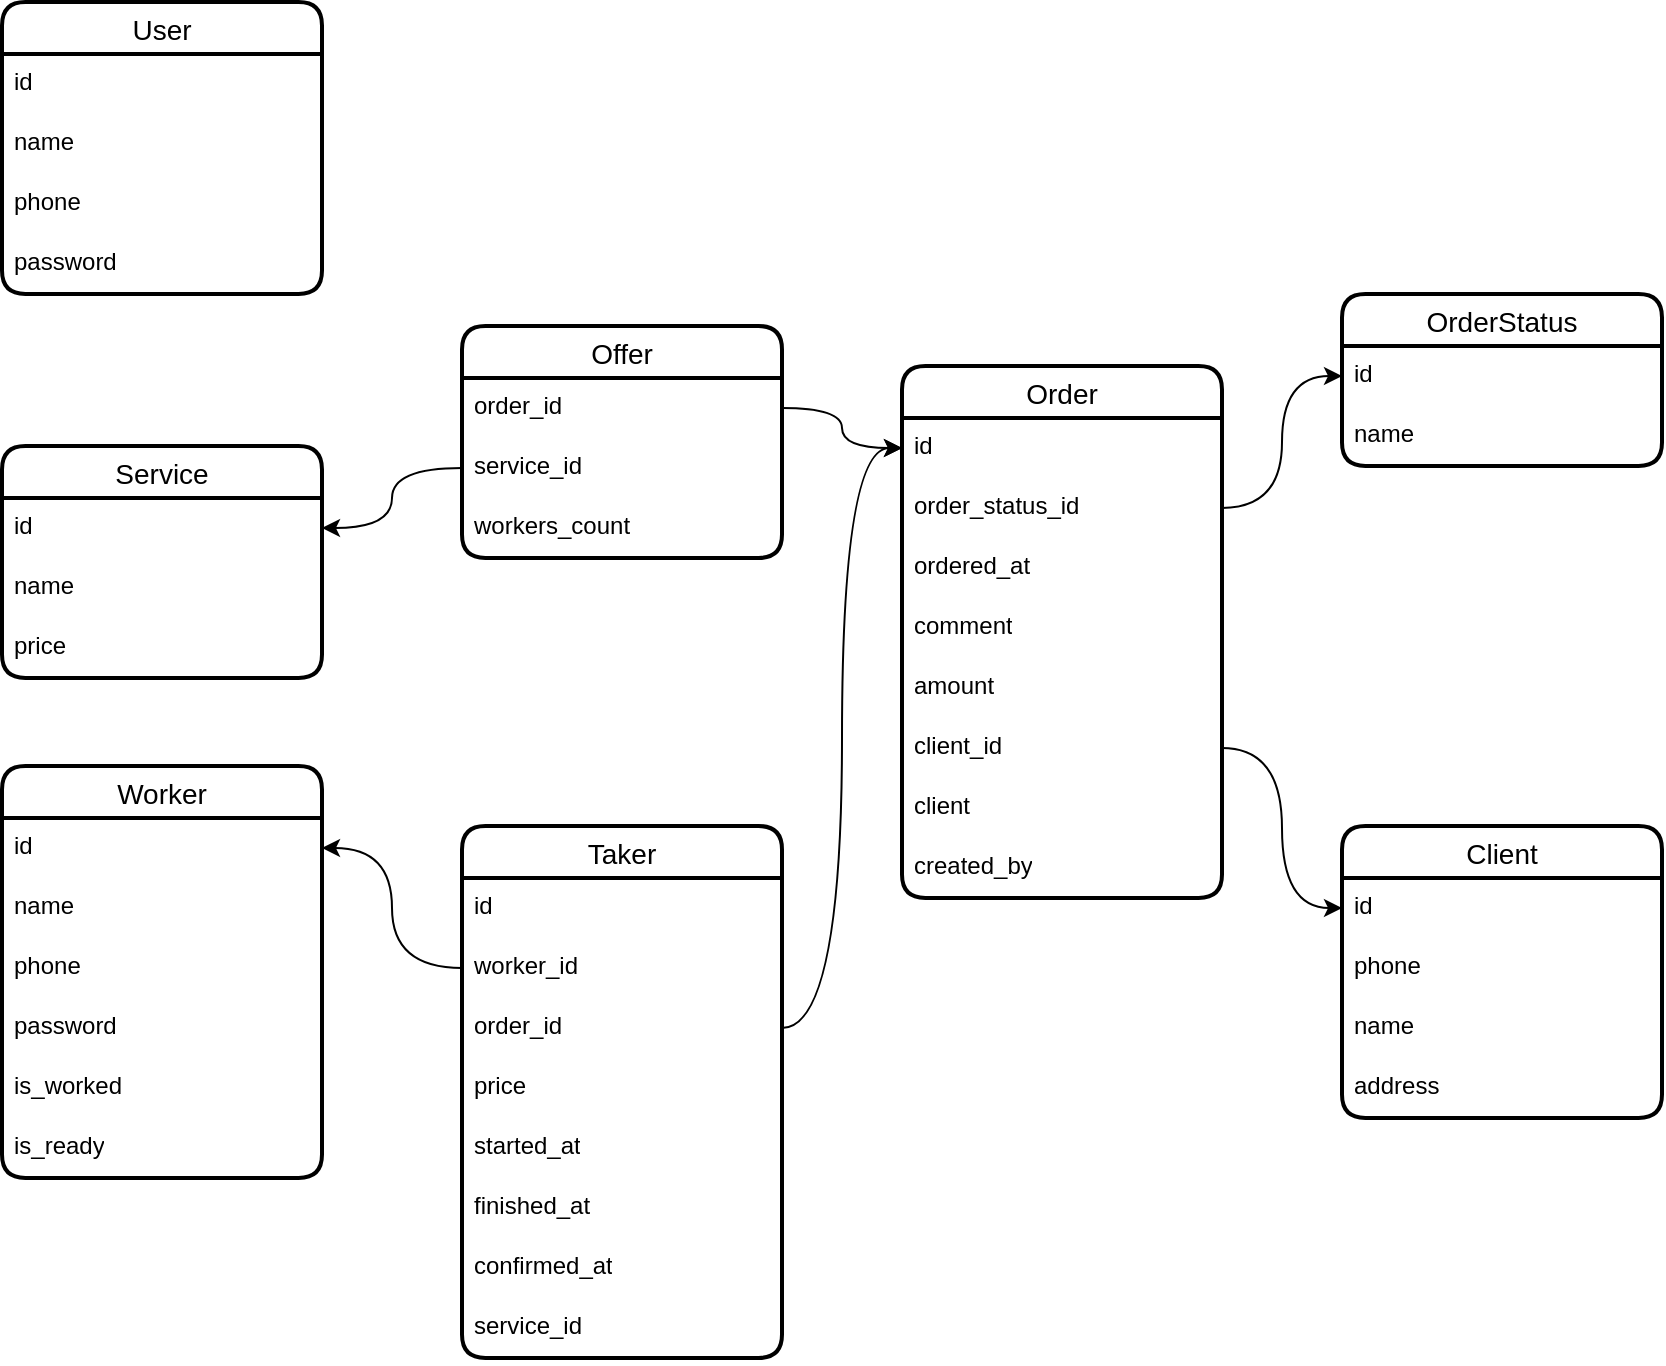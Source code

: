 <mxfile version="24.2.0" type="github" pages="2">
  <diagram name="Страница — 1" id="_MBTh7OsMxzOK-1Re1T-">
    <mxGraphModel dx="2337" dy="351" grid="1" gridSize="10" guides="1" tooltips="1" connect="1" arrows="1" fold="1" page="1" pageScale="1" pageWidth="827" pageHeight="1169" math="0" shadow="0">
      <root>
        <mxCell id="0" />
        <mxCell id="1" parent="0" />
        <mxCell id="b6bEkt7GN3pqaheSMkHB-9" value="Worker" style="swimlane;fontStyle=0;childLayout=stackLayout;horizontal=1;startSize=26;horizontalStack=0;resizeParent=1;resizeParentMax=0;resizeLast=0;collapsible=1;marginBottom=0;align=center;fontSize=14;strokeWidth=2;rounded=1;shadow=0;glass=0;swimlaneLine=1;" parent="1" vertex="1">
          <mxGeometry x="-1170" y="830" width="160" height="206" as="geometry" />
        </mxCell>
        <mxCell id="b6bEkt7GN3pqaheSMkHB-10" value="id" style="text;strokeColor=none;fillColor=none;spacingLeft=4;spacingRight=4;overflow=hidden;rotatable=0;points=[[0,0.5],[1,0.5]];portConstraint=eastwest;fontSize=12;whiteSpace=wrap;html=1;" parent="b6bEkt7GN3pqaheSMkHB-9" vertex="1">
          <mxGeometry y="26" width="160" height="30" as="geometry" />
        </mxCell>
        <mxCell id="b6bEkt7GN3pqaheSMkHB-12" value="name" style="text;strokeColor=none;fillColor=none;spacingLeft=4;spacingRight=4;overflow=hidden;rotatable=0;points=[[0,0.5],[1,0.5]];portConstraint=eastwest;fontSize=12;whiteSpace=wrap;html=1;" parent="b6bEkt7GN3pqaheSMkHB-9" vertex="1">
          <mxGeometry y="56" width="160" height="30" as="geometry" />
        </mxCell>
        <mxCell id="b6bEkt7GN3pqaheSMkHB-13" value="phone" style="text;strokeColor=none;fillColor=none;spacingLeft=4;spacingRight=4;overflow=hidden;rotatable=0;points=[[0,0.5],[1,0.5]];portConstraint=eastwest;fontSize=12;whiteSpace=wrap;html=1;" parent="b6bEkt7GN3pqaheSMkHB-9" vertex="1">
          <mxGeometry y="86" width="160" height="30" as="geometry" />
        </mxCell>
        <mxCell id="b6bEkt7GN3pqaheSMkHB-14" value="password" style="text;strokeColor=none;fillColor=none;spacingLeft=4;spacingRight=4;overflow=hidden;rotatable=0;points=[[0,0.5],[1,0.5]];portConstraint=eastwest;fontSize=12;whiteSpace=wrap;html=1;" parent="b6bEkt7GN3pqaheSMkHB-9" vertex="1">
          <mxGeometry y="116" width="160" height="30" as="geometry" />
        </mxCell>
        <mxCell id="W3eko0A41sQrGx-QpC52-9" value="is_worked" style="text;strokeColor=none;fillColor=none;spacingLeft=4;spacingRight=4;overflow=hidden;rotatable=0;points=[[0,0.5],[1,0.5]];portConstraint=eastwest;fontSize=12;whiteSpace=wrap;html=1;" parent="b6bEkt7GN3pqaheSMkHB-9" vertex="1">
          <mxGeometry y="146" width="160" height="30" as="geometry" />
        </mxCell>
        <mxCell id="W3eko0A41sQrGx-QpC52-29" value="is_ready" style="text;strokeColor=none;fillColor=none;spacingLeft=4;spacingRight=4;overflow=hidden;rotatable=0;points=[[0,0.5],[1,0.5]];portConstraint=eastwest;fontSize=12;whiteSpace=wrap;html=1;" parent="b6bEkt7GN3pqaheSMkHB-9" vertex="1">
          <mxGeometry y="176" width="160" height="30" as="geometry" />
        </mxCell>
        <mxCell id="b6bEkt7GN3pqaheSMkHB-26" value="Order" style="swimlane;fontStyle=0;childLayout=stackLayout;horizontal=1;startSize=26;horizontalStack=0;resizeParent=1;resizeParentMax=0;resizeLast=0;collapsible=1;marginBottom=0;align=center;fontSize=14;strokeWidth=2;rounded=1;shadow=0;glass=0;swimlaneLine=1;" parent="1" vertex="1">
          <mxGeometry x="-720" y="630" width="160" height="266" as="geometry" />
        </mxCell>
        <mxCell id="b6bEkt7GN3pqaheSMkHB-27" value="id" style="text;strokeColor=none;fillColor=none;spacingLeft=4;spacingRight=4;overflow=hidden;rotatable=0;points=[[0,0.5],[1,0.5]];portConstraint=eastwest;fontSize=12;whiteSpace=wrap;html=1;" parent="b6bEkt7GN3pqaheSMkHB-26" vertex="1">
          <mxGeometry y="26" width="160" height="30" as="geometry" />
        </mxCell>
        <mxCell id="b6bEkt7GN3pqaheSMkHB-29" value="order_status_id" style="text;strokeColor=none;fillColor=none;spacingLeft=4;spacingRight=4;overflow=hidden;rotatable=0;points=[[0,0.5],[1,0.5]];portConstraint=eastwest;fontSize=12;whiteSpace=wrap;html=1;" parent="b6bEkt7GN3pqaheSMkHB-26" vertex="1">
          <mxGeometry y="56" width="160" height="30" as="geometry" />
        </mxCell>
        <mxCell id="TaHrnH6YSN7Joji_mWZ7-4" value="ordered_at" style="text;strokeColor=none;fillColor=none;spacingLeft=4;spacingRight=4;overflow=hidden;rotatable=0;points=[[0,0.5],[1,0.5]];portConstraint=eastwest;fontSize=12;whiteSpace=wrap;html=1;" parent="b6bEkt7GN3pqaheSMkHB-26" vertex="1">
          <mxGeometry y="86" width="160" height="30" as="geometry" />
        </mxCell>
        <mxCell id="b6bEkt7GN3pqaheSMkHB-31" value="comment" style="text;strokeColor=none;fillColor=none;spacingLeft=4;spacingRight=4;overflow=hidden;rotatable=0;points=[[0,0.5],[1,0.5]];portConstraint=eastwest;fontSize=12;whiteSpace=wrap;html=1;" parent="b6bEkt7GN3pqaheSMkHB-26" vertex="1">
          <mxGeometry y="116" width="160" height="30" as="geometry" />
        </mxCell>
        <mxCell id="b6bEkt7GN3pqaheSMkHB-32" value="amount" style="text;strokeColor=none;fillColor=none;spacingLeft=4;spacingRight=4;overflow=hidden;rotatable=0;points=[[0,0.5],[1,0.5]];portConstraint=eastwest;fontSize=12;whiteSpace=wrap;html=1;" parent="b6bEkt7GN3pqaheSMkHB-26" vertex="1">
          <mxGeometry y="146" width="160" height="30" as="geometry" />
        </mxCell>
        <mxCell id="W3eko0A41sQrGx-QpC52-10" value="client_id" style="text;strokeColor=none;fillColor=none;spacingLeft=4;spacingRight=4;overflow=hidden;rotatable=0;points=[[0,0.5],[1,0.5]];portConstraint=eastwest;fontSize=12;whiteSpace=wrap;html=1;" parent="b6bEkt7GN3pqaheSMkHB-26" vertex="1">
          <mxGeometry y="176" width="160" height="30" as="geometry" />
        </mxCell>
        <mxCell id="b6bEkt7GN3pqaheSMkHB-33" value="client" style="text;strokeColor=none;fillColor=none;spacingLeft=4;spacingRight=4;overflow=hidden;rotatable=0;points=[[0,0.5],[1,0.5]];portConstraint=eastwest;fontSize=12;whiteSpace=wrap;html=1;" parent="b6bEkt7GN3pqaheSMkHB-26" vertex="1">
          <mxGeometry y="206" width="160" height="30" as="geometry" />
        </mxCell>
        <mxCell id="Bk2YLcH8eofM3Zg469Xw-5" value="created_by" style="text;strokeColor=none;fillColor=none;spacingLeft=4;spacingRight=4;overflow=hidden;rotatable=0;points=[[0,0.5],[1,0.5]];portConstraint=eastwest;fontSize=12;whiteSpace=wrap;html=1;" parent="b6bEkt7GN3pqaheSMkHB-26" vertex="1">
          <mxGeometry y="236" width="160" height="30" as="geometry" />
        </mxCell>
        <mxCell id="b6bEkt7GN3pqaheSMkHB-39" value="OrderStatus" style="swimlane;fontStyle=0;childLayout=stackLayout;horizontal=1;startSize=26;horizontalStack=0;resizeParent=1;resizeParentMax=0;resizeLast=0;collapsible=1;marginBottom=0;align=center;fontSize=14;strokeWidth=2;rounded=1;shadow=0;glass=0;swimlaneLine=1;" parent="1" vertex="1">
          <mxGeometry x="-500" y="594" width="160" height="86" as="geometry" />
        </mxCell>
        <mxCell id="b6bEkt7GN3pqaheSMkHB-40" value="id" style="text;strokeColor=none;fillColor=none;spacingLeft=4;spacingRight=4;overflow=hidden;rotatable=0;points=[[0,0.5],[1,0.5]];portConstraint=eastwest;fontSize=12;whiteSpace=wrap;html=1;" parent="b6bEkt7GN3pqaheSMkHB-39" vertex="1">
          <mxGeometry y="26" width="160" height="30" as="geometry" />
        </mxCell>
        <mxCell id="b6bEkt7GN3pqaheSMkHB-41" value="name" style="text;strokeColor=none;fillColor=none;spacingLeft=4;spacingRight=4;overflow=hidden;rotatable=0;points=[[0,0.5],[1,0.5]];portConstraint=eastwest;fontSize=12;whiteSpace=wrap;html=1;" parent="b6bEkt7GN3pqaheSMkHB-39" vertex="1">
          <mxGeometry y="56" width="160" height="30" as="geometry" />
        </mxCell>
        <mxCell id="b6bEkt7GN3pqaheSMkHB-50" value="Service" style="swimlane;fontStyle=0;childLayout=stackLayout;horizontal=1;startSize=26;horizontalStack=0;resizeParent=1;resizeParentMax=0;resizeLast=0;collapsible=1;marginBottom=0;align=center;fontSize=14;strokeWidth=2;rounded=1;shadow=0;glass=0;swimlaneLine=1;" parent="1" vertex="1">
          <mxGeometry x="-1170" y="670" width="160" height="116" as="geometry" />
        </mxCell>
        <mxCell id="b6bEkt7GN3pqaheSMkHB-51" value="id" style="text;strokeColor=none;fillColor=none;spacingLeft=4;spacingRight=4;overflow=hidden;rotatable=0;points=[[0,0.5],[1,0.5]];portConstraint=eastwest;fontSize=12;whiteSpace=wrap;html=1;" parent="b6bEkt7GN3pqaheSMkHB-50" vertex="1">
          <mxGeometry y="26" width="160" height="30" as="geometry" />
        </mxCell>
        <mxCell id="b6bEkt7GN3pqaheSMkHB-52" value="name" style="text;strokeColor=none;fillColor=none;spacingLeft=4;spacingRight=4;overflow=hidden;rotatable=0;points=[[0,0.5],[1,0.5]];portConstraint=eastwest;fontSize=12;whiteSpace=wrap;html=1;" parent="b6bEkt7GN3pqaheSMkHB-50" vertex="1">
          <mxGeometry y="56" width="160" height="30" as="geometry" />
        </mxCell>
        <mxCell id="gtZHk6jqk_T7dxh8F2cT-1" value="price" style="text;strokeColor=none;fillColor=none;spacingLeft=4;spacingRight=4;overflow=hidden;rotatable=0;points=[[0,0.5],[1,0.5]];portConstraint=eastwest;fontSize=12;whiteSpace=wrap;html=1;" parent="b6bEkt7GN3pqaheSMkHB-50" vertex="1">
          <mxGeometry y="86" width="160" height="30" as="geometry" />
        </mxCell>
        <mxCell id="hjlU5UzOjZ4iSBagYrus-14" value="Client" style="swimlane;fontStyle=0;childLayout=stackLayout;horizontal=1;startSize=26;horizontalStack=0;resizeParent=1;resizeParentMax=0;resizeLast=0;collapsible=1;marginBottom=0;align=center;fontSize=14;strokeWidth=2;rounded=1;shadow=0;glass=0;swimlaneLine=1;" parent="1" vertex="1">
          <mxGeometry x="-500" y="860" width="160" height="146" as="geometry" />
        </mxCell>
        <mxCell id="hjlU5UzOjZ4iSBagYrus-15" value="id" style="text;strokeColor=none;fillColor=none;spacingLeft=4;spacingRight=4;overflow=hidden;rotatable=0;points=[[0,0.5],[1,0.5]];portConstraint=eastwest;fontSize=12;whiteSpace=wrap;html=1;" parent="hjlU5UzOjZ4iSBagYrus-14" vertex="1">
          <mxGeometry y="26" width="160" height="30" as="geometry" />
        </mxCell>
        <mxCell id="hjlU5UzOjZ4iSBagYrus-16" value="phone" style="text;strokeColor=none;fillColor=none;spacingLeft=4;spacingRight=4;overflow=hidden;rotatable=0;points=[[0,0.5],[1,0.5]];portConstraint=eastwest;fontSize=12;whiteSpace=wrap;html=1;" parent="hjlU5UzOjZ4iSBagYrus-14" vertex="1">
          <mxGeometry y="56" width="160" height="30" as="geometry" />
        </mxCell>
        <mxCell id="hjlU5UzOjZ4iSBagYrus-17" value="name" style="text;strokeColor=none;fillColor=none;spacingLeft=4;spacingRight=4;overflow=hidden;rotatable=0;points=[[0,0.5],[1,0.5]];portConstraint=eastwest;fontSize=12;whiteSpace=wrap;html=1;" parent="hjlU5UzOjZ4iSBagYrus-14" vertex="1">
          <mxGeometry y="86" width="160" height="30" as="geometry" />
        </mxCell>
        <mxCell id="W3eko0A41sQrGx-QpC52-30" value="address" style="text;strokeColor=none;fillColor=none;spacingLeft=4;spacingRight=4;overflow=hidden;rotatable=0;points=[[0,0.5],[1,0.5]];portConstraint=eastwest;fontSize=12;whiteSpace=wrap;html=1;" parent="hjlU5UzOjZ4iSBagYrus-14" vertex="1">
          <mxGeometry y="116" width="160" height="30" as="geometry" />
        </mxCell>
        <mxCell id="W3eko0A41sQrGx-QpC52-1" value="User" style="swimlane;fontStyle=0;childLayout=stackLayout;horizontal=1;startSize=26;horizontalStack=0;resizeParent=1;resizeParentMax=0;resizeLast=0;collapsible=1;marginBottom=0;align=center;fontSize=14;strokeWidth=2;rounded=1;shadow=0;glass=0;swimlaneLine=1;" parent="1" vertex="1">
          <mxGeometry x="-1170" y="448" width="160" height="146" as="geometry" />
        </mxCell>
        <mxCell id="W3eko0A41sQrGx-QpC52-2" value="id" style="text;strokeColor=none;fillColor=none;spacingLeft=4;spacingRight=4;overflow=hidden;rotatable=0;points=[[0,0.5],[1,0.5]];portConstraint=eastwest;fontSize=12;whiteSpace=wrap;html=1;" parent="W3eko0A41sQrGx-QpC52-1" vertex="1">
          <mxGeometry y="26" width="160" height="30" as="geometry" />
        </mxCell>
        <mxCell id="W3eko0A41sQrGx-QpC52-3" value="name" style="text;strokeColor=none;fillColor=none;spacingLeft=4;spacingRight=4;overflow=hidden;rotatable=0;points=[[0,0.5],[1,0.5]];portConstraint=eastwest;fontSize=12;whiteSpace=wrap;html=1;" parent="W3eko0A41sQrGx-QpC52-1" vertex="1">
          <mxGeometry y="56" width="160" height="30" as="geometry" />
        </mxCell>
        <mxCell id="W3eko0A41sQrGx-QpC52-5" value="phone" style="text;strokeColor=none;fillColor=none;spacingLeft=4;spacingRight=4;overflow=hidden;rotatable=0;points=[[0,0.5],[1,0.5]];portConstraint=eastwest;fontSize=12;whiteSpace=wrap;html=1;" parent="W3eko0A41sQrGx-QpC52-1" vertex="1">
          <mxGeometry y="86" width="160" height="30" as="geometry" />
        </mxCell>
        <mxCell id="W3eko0A41sQrGx-QpC52-7" value="password" style="text;strokeColor=none;fillColor=none;spacingLeft=4;spacingRight=4;overflow=hidden;rotatable=0;points=[[0,0.5],[1,0.5]];portConstraint=eastwest;fontSize=12;whiteSpace=wrap;html=1;" parent="W3eko0A41sQrGx-QpC52-1" vertex="1">
          <mxGeometry y="116" width="160" height="30" as="geometry" />
        </mxCell>
        <mxCell id="W3eko0A41sQrGx-QpC52-11" style="edgeStyle=orthogonalEdgeStyle;rounded=0;orthogonalLoop=1;jettySize=auto;html=1;entryX=0;entryY=0.5;entryDx=0;entryDy=0;curved=1;" parent="1" source="W3eko0A41sQrGx-QpC52-10" target="hjlU5UzOjZ4iSBagYrus-15" edge="1">
          <mxGeometry relative="1" as="geometry" />
        </mxCell>
        <mxCell id="W3eko0A41sQrGx-QpC52-19" style="edgeStyle=orthogonalEdgeStyle;rounded=0;orthogonalLoop=1;jettySize=auto;html=1;entryX=0;entryY=0.5;entryDx=0;entryDy=0;curved=1;" parent="1" source="b6bEkt7GN3pqaheSMkHB-29" target="b6bEkt7GN3pqaheSMkHB-40" edge="1">
          <mxGeometry relative="1" as="geometry" />
        </mxCell>
        <mxCell id="W3eko0A41sQrGx-QpC52-20" value="Taker" style="swimlane;fontStyle=0;childLayout=stackLayout;horizontal=1;startSize=26;horizontalStack=0;resizeParent=1;resizeParentMax=0;resizeLast=0;collapsible=1;marginBottom=0;align=center;fontSize=14;strokeWidth=2;rounded=1;shadow=0;glass=0;swimlaneLine=1;" parent="1" vertex="1">
          <mxGeometry x="-940" y="860" width="160" height="266" as="geometry" />
        </mxCell>
        <mxCell id="Bk2YLcH8eofM3Zg469Xw-3" value="id" style="text;strokeColor=none;fillColor=none;spacingLeft=4;spacingRight=4;overflow=hidden;rotatable=0;points=[[0,0.5],[1,0.5]];portConstraint=eastwest;fontSize=12;whiteSpace=wrap;html=1;" parent="W3eko0A41sQrGx-QpC52-20" vertex="1">
          <mxGeometry y="26" width="160" height="30" as="geometry" />
        </mxCell>
        <mxCell id="W3eko0A41sQrGx-QpC52-23" value="worker_id" style="text;strokeColor=none;fillColor=none;spacingLeft=4;spacingRight=4;overflow=hidden;rotatable=0;points=[[0,0.5],[1,0.5]];portConstraint=eastwest;fontSize=12;whiteSpace=wrap;html=1;" parent="W3eko0A41sQrGx-QpC52-20" vertex="1">
          <mxGeometry y="56" width="160" height="30" as="geometry" />
        </mxCell>
        <mxCell id="W3eko0A41sQrGx-QpC52-22" value="order_id" style="text;strokeColor=none;fillColor=none;spacingLeft=4;spacingRight=4;overflow=hidden;rotatable=0;points=[[0,0.5],[1,0.5]];portConstraint=eastwest;fontSize=12;whiteSpace=wrap;html=1;" parent="W3eko0A41sQrGx-QpC52-20" vertex="1">
          <mxGeometry y="86" width="160" height="30" as="geometry" />
        </mxCell>
        <mxCell id="W3eko0A41sQrGx-QpC52-24" value="price" style="text;strokeColor=none;fillColor=none;spacingLeft=4;spacingRight=4;overflow=hidden;rotatable=0;points=[[0,0.5],[1,0.5]];portConstraint=eastwest;fontSize=12;whiteSpace=wrap;html=1;" parent="W3eko0A41sQrGx-QpC52-20" vertex="1">
          <mxGeometry y="116" width="160" height="30" as="geometry" />
        </mxCell>
        <mxCell id="Bk2YLcH8eofM3Zg469Xw-1" value="started_at" style="text;strokeColor=none;fillColor=none;spacingLeft=4;spacingRight=4;overflow=hidden;rotatable=0;points=[[0,0.5],[1,0.5]];portConstraint=eastwest;fontSize=12;whiteSpace=wrap;html=1;" parent="W3eko0A41sQrGx-QpC52-20" vertex="1">
          <mxGeometry y="146" width="160" height="30" as="geometry" />
        </mxCell>
        <mxCell id="Bk2YLcH8eofM3Zg469Xw-2" value="finished_at" style="text;strokeColor=none;fillColor=none;spacingLeft=4;spacingRight=4;overflow=hidden;rotatable=0;points=[[0,0.5],[1,0.5]];portConstraint=eastwest;fontSize=12;whiteSpace=wrap;html=1;" parent="W3eko0A41sQrGx-QpC52-20" vertex="1">
          <mxGeometry y="176" width="160" height="30" as="geometry" />
        </mxCell>
        <mxCell id="I6LBRClhdkhzp9J3P6nx-1" value="confirmed_at" style="text;strokeColor=none;fillColor=none;spacingLeft=4;spacingRight=4;overflow=hidden;rotatable=0;points=[[0,0.5],[1,0.5]];portConstraint=eastwest;fontSize=12;whiteSpace=wrap;html=1;" parent="W3eko0A41sQrGx-QpC52-20" vertex="1">
          <mxGeometry y="206" width="160" height="30" as="geometry" />
        </mxCell>
        <mxCell id="Bk2YLcH8eofM3Zg469Xw-7" value="service_id" style="text;strokeColor=none;fillColor=none;spacingLeft=4;spacingRight=4;overflow=hidden;rotatable=0;points=[[0,0.5],[1,0.5]];portConstraint=eastwest;fontSize=12;whiteSpace=wrap;html=1;" parent="W3eko0A41sQrGx-QpC52-20" vertex="1">
          <mxGeometry y="236" width="160" height="30" as="geometry" />
        </mxCell>
        <mxCell id="W3eko0A41sQrGx-QpC52-25" style="edgeStyle=orthogonalEdgeStyle;rounded=0;orthogonalLoop=1;jettySize=auto;html=1;entryX=1;entryY=0.5;entryDx=0;entryDy=0;curved=1;" parent="1" source="W3eko0A41sQrGx-QpC52-23" target="b6bEkt7GN3pqaheSMkHB-10" edge="1">
          <mxGeometry relative="1" as="geometry" />
        </mxCell>
        <mxCell id="W3eko0A41sQrGx-QpC52-26" style="edgeStyle=orthogonalEdgeStyle;rounded=0;orthogonalLoop=1;jettySize=auto;html=1;entryX=0;entryY=0.5;entryDx=0;entryDy=0;curved=1;" parent="1" source="W3eko0A41sQrGx-QpC52-22" target="b6bEkt7GN3pqaheSMkHB-27" edge="1">
          <mxGeometry relative="1" as="geometry" />
        </mxCell>
        <mxCell id="I6LBRClhdkhzp9J3P6nx-8" value="Offer" style="swimlane;fontStyle=0;childLayout=stackLayout;horizontal=1;startSize=26;horizontalStack=0;resizeParent=1;resizeParentMax=0;resizeLast=0;collapsible=1;marginBottom=0;align=center;fontSize=14;strokeWidth=2;rounded=1;shadow=0;glass=0;swimlaneLine=1;" parent="1" vertex="1">
          <mxGeometry x="-940" y="610" width="160" height="116" as="geometry" />
        </mxCell>
        <mxCell id="I6LBRClhdkhzp9J3P6nx-9" value="order_id" style="text;strokeColor=none;fillColor=none;spacingLeft=4;spacingRight=4;overflow=hidden;rotatable=0;points=[[0,0.5],[1,0.5]];portConstraint=eastwest;fontSize=12;whiteSpace=wrap;html=1;" parent="I6LBRClhdkhzp9J3P6nx-8" vertex="1">
          <mxGeometry y="26" width="160" height="30" as="geometry" />
        </mxCell>
        <mxCell id="I6LBRClhdkhzp9J3P6nx-10" value="service_id" style="text;strokeColor=none;fillColor=none;spacingLeft=4;spacingRight=4;overflow=hidden;rotatable=0;points=[[0,0.5],[1,0.5]];portConstraint=eastwest;fontSize=12;whiteSpace=wrap;html=1;" parent="I6LBRClhdkhzp9J3P6nx-8" vertex="1">
          <mxGeometry y="56" width="160" height="30" as="geometry" />
        </mxCell>
        <mxCell id="I6LBRClhdkhzp9J3P6nx-11" value="workers_count" style="text;strokeColor=none;fillColor=none;spacingLeft=4;spacingRight=4;overflow=hidden;rotatable=0;points=[[0,0.5],[1,0.5]];portConstraint=eastwest;fontSize=12;whiteSpace=wrap;html=1;" parent="I6LBRClhdkhzp9J3P6nx-8" vertex="1">
          <mxGeometry y="86" width="160" height="30" as="geometry" />
        </mxCell>
        <mxCell id="I6LBRClhdkhzp9J3P6nx-15" style="edgeStyle=orthogonalEdgeStyle;rounded=0;orthogonalLoop=1;jettySize=auto;html=1;entryX=1;entryY=0.5;entryDx=0;entryDy=0;curved=1;" parent="1" source="I6LBRClhdkhzp9J3P6nx-10" target="b6bEkt7GN3pqaheSMkHB-51" edge="1">
          <mxGeometry relative="1" as="geometry" />
        </mxCell>
        <mxCell id="I6LBRClhdkhzp9J3P6nx-16" style="edgeStyle=orthogonalEdgeStyle;rounded=0;orthogonalLoop=1;jettySize=auto;html=1;entryX=0;entryY=0.5;entryDx=0;entryDy=0;curved=1;" parent="1" source="I6LBRClhdkhzp9J3P6nx-9" target="b6bEkt7GN3pqaheSMkHB-27" edge="1">
          <mxGeometry relative="1" as="geometry" />
        </mxCell>
      </root>
    </mxGraphModel>
  </diagram>
  <diagram id="LaIImyrEiE1MouJIec2G" name="Страница — 2">
    <mxGraphModel dx="4530" dy="-115" grid="1" gridSize="10" guides="1" tooltips="1" connect="1" arrows="1" fold="1" page="1" pageScale="1" pageWidth="827" pageHeight="1169" math="0" shadow="0">
      <root>
        <mxCell id="0" />
        <mxCell id="1" parent="0" />
        <mxCell id="somHkjFgjrLd_oKdwpa6-1" value="User" style="swimlane;fontStyle=0;childLayout=stackLayout;horizontal=1;startSize=26;horizontalStack=0;resizeParent=1;resizeParentMax=0;resizeLast=0;collapsible=1;marginBottom=0;align=center;fontSize=14;strokeWidth=2;rounded=1;shadow=0;glass=0;swimlaneLine=1;" vertex="1" parent="1">
          <mxGeometry x="-1560" y="1990" width="160" height="296" as="geometry" />
        </mxCell>
        <mxCell id="somHkjFgjrLd_oKdwpa6-2" value="id" style="text;strokeColor=none;fillColor=none;spacingLeft=4;spacingRight=4;overflow=hidden;rotatable=0;points=[[0,0.5],[1,0.5]];portConstraint=eastwest;fontSize=12;whiteSpace=wrap;html=1;" vertex="1" parent="somHkjFgjrLd_oKdwpa6-1">
          <mxGeometry y="26" width="160" height="30" as="geometry" />
        </mxCell>
        <mxCell id="somHkjFgjrLd_oKdwpa6-3" value="name" style="text;strokeColor=none;fillColor=none;spacingLeft=4;spacingRight=4;overflow=hidden;rotatable=0;points=[[0,0.5],[1,0.5]];portConstraint=eastwest;fontSize=12;whiteSpace=wrap;html=1;" vertex="1" parent="somHkjFgjrLd_oKdwpa6-1">
          <mxGeometry y="56" width="160" height="30" as="geometry" />
        </mxCell>
        <mxCell id="somHkjFgjrLd_oKdwpa6-4" value="phone" style="text;strokeColor=none;fillColor=none;spacingLeft=4;spacingRight=4;overflow=hidden;rotatable=0;points=[[0,0.5],[1,0.5]];portConstraint=eastwest;fontSize=12;whiteSpace=wrap;html=1;" vertex="1" parent="somHkjFgjrLd_oKdwpa6-1">
          <mxGeometry y="86" width="160" height="30" as="geometry" />
        </mxCell>
        <mxCell id="somHkjFgjrLd_oKdwpa6-5" value="code" style="text;strokeColor=none;fillColor=none;spacingLeft=4;spacingRight=4;overflow=hidden;rotatable=0;points=[[0,0.5],[1,0.5]];portConstraint=eastwest;fontSize=12;whiteSpace=wrap;html=1;" vertex="1" parent="somHkjFgjrLd_oKdwpa6-1">
          <mxGeometry y="116" width="160" height="30" as="geometry" />
        </mxCell>
        <mxCell id="somHkjFgjrLd_oKdwpa6-6" value="phone_verified_at" style="text;strokeColor=none;fillColor=none;spacingLeft=4;spacingRight=4;overflow=hidden;rotatable=0;points=[[0,0.5],[1,0.5]];portConstraint=eastwest;fontSize=12;whiteSpace=wrap;html=1;" vertex="1" parent="somHkjFgjrLd_oKdwpa6-1">
          <mxGeometry y="146" width="160" height="30" as="geometry" />
        </mxCell>
        <mxCell id="somHkjFgjrLd_oKdwpa6-7" value="password" style="text;strokeColor=none;fillColor=none;spacingLeft=4;spacingRight=4;overflow=hidden;rotatable=0;points=[[0,0.5],[1,0.5]];portConstraint=eastwest;fontSize=12;whiteSpace=wrap;html=1;" vertex="1" parent="somHkjFgjrLd_oKdwpa6-1">
          <mxGeometry y="176" width="160" height="30" as="geometry" />
        </mxCell>
        <mxCell id="somHkjFgjrLd_oKdwpa6-8" value="role_id" style="text;strokeColor=none;fillColor=none;spacingLeft=4;spacingRight=4;overflow=hidden;rotatable=0;points=[[0,0.5],[1,0.5]];portConstraint=eastwest;fontSize=12;whiteSpace=wrap;html=1;" vertex="1" parent="somHkjFgjrLd_oKdwpa6-1">
          <mxGeometry y="206" width="160" height="30" as="geometry" />
        </mxCell>
        <mxCell id="somHkjFgjrLd_oKdwpa6-9" value="banned_at" style="text;strokeColor=none;fillColor=none;spacingLeft=4;spacingRight=4;overflow=hidden;rotatable=0;points=[[0,0.5],[1,0.5]];portConstraint=eastwest;fontSize=12;whiteSpace=wrap;html=1;" vertex="1" parent="somHkjFgjrLd_oKdwpa6-1">
          <mxGeometry y="236" width="160" height="30" as="geometry" />
        </mxCell>
        <mxCell id="somHkjFgjrLd_oKdwpa6-10" value="language" style="text;strokeColor=none;fillColor=none;spacingLeft=4;spacingRight=4;overflow=hidden;rotatable=0;points=[[0,0.5],[1,0.5]];portConstraint=eastwest;fontSize=12;whiteSpace=wrap;html=1;" vertex="1" parent="somHkjFgjrLd_oKdwpa6-1">
          <mxGeometry y="266" width="160" height="30" as="geometry" />
        </mxCell>
        <mxCell id="somHkjFgjrLd_oKdwpa6-11" value="Role" style="swimlane;fontStyle=0;childLayout=stackLayout;horizontal=1;startSize=26;horizontalStack=0;resizeParent=1;resizeParentMax=0;resizeLast=0;collapsible=1;marginBottom=0;align=center;fontSize=14;strokeWidth=2;rounded=1;shadow=0;glass=0;swimlaneLine=1;" vertex="1" parent="1">
          <mxGeometry x="-1810" y="2041" width="160" height="86" as="geometry" />
        </mxCell>
        <mxCell id="somHkjFgjrLd_oKdwpa6-12" value="id" style="text;strokeColor=none;fillColor=none;spacingLeft=4;spacingRight=4;overflow=hidden;rotatable=0;points=[[0,0.5],[1,0.5]];portConstraint=eastwest;fontSize=12;whiteSpace=wrap;html=1;" vertex="1" parent="somHkjFgjrLd_oKdwpa6-11">
          <mxGeometry y="26" width="160" height="30" as="geometry" />
        </mxCell>
        <mxCell id="somHkjFgjrLd_oKdwpa6-13" value="name" style="text;strokeColor=none;fillColor=none;spacingLeft=4;spacingRight=4;overflow=hidden;rotatable=0;points=[[0,0.5],[1,0.5]];portConstraint=eastwest;fontSize=12;whiteSpace=wrap;html=1;" vertex="1" parent="somHkjFgjrLd_oKdwpa6-11">
          <mxGeometry y="56" width="160" height="30" as="geometry" />
        </mxCell>
        <mxCell id="somHkjFgjrLd_oKdwpa6-14" style="edgeStyle=orthogonalEdgeStyle;rounded=0;orthogonalLoop=1;jettySize=auto;html=1;entryX=1;entryY=0.5;entryDx=0;entryDy=0;curved=1;" edge="1" parent="1" source="somHkjFgjrLd_oKdwpa6-8" target="somHkjFgjrLd_oKdwpa6-12">
          <mxGeometry relative="1" as="geometry" />
        </mxCell>
        <mxCell id="somHkjFgjrLd_oKdwpa6-15" value="Employee" style="swimlane;fontStyle=0;childLayout=stackLayout;horizontal=1;startSize=26;horizontalStack=0;resizeParent=1;resizeParentMax=0;resizeLast=0;collapsible=1;marginBottom=0;align=center;fontSize=14;strokeWidth=2;rounded=1;shadow=0;glass=0;swimlaneLine=1;" vertex="1" parent="1">
          <mxGeometry x="-1160" y="1665" width="160" height="206" as="geometry" />
        </mxCell>
        <mxCell id="somHkjFgjrLd_oKdwpa6-16" value="id" style="text;strokeColor=none;fillColor=none;spacingLeft=4;spacingRight=4;overflow=hidden;rotatable=0;points=[[0,0.5],[1,0.5]];portConstraint=eastwest;fontSize=12;whiteSpace=wrap;html=1;" vertex="1" parent="somHkjFgjrLd_oKdwpa6-15">
          <mxGeometry y="26" width="160" height="30" as="geometry" />
        </mxCell>
        <mxCell id="somHkjFgjrLd_oKdwpa6-17" value="user_id" style="text;strokeColor=none;fillColor=none;spacingLeft=4;spacingRight=4;overflow=hidden;rotatable=0;points=[[0,0.5],[1,0.5]];portConstraint=eastwest;fontSize=12;whiteSpace=wrap;html=1;" vertex="1" parent="somHkjFgjrLd_oKdwpa6-15">
          <mxGeometry y="56" width="160" height="30" as="geometry" />
        </mxCell>
        <mxCell id="somHkjFgjrLd_oKdwpa6-18" value="description" style="text;strokeColor=none;fillColor=none;spacingLeft=4;spacingRight=4;overflow=hidden;rotatable=0;points=[[0,0.5],[1,0.5]];portConstraint=eastwest;fontSize=12;whiteSpace=wrap;html=1;" vertex="1" parent="somHkjFgjrLd_oKdwpa6-15">
          <mxGeometry y="86" width="160" height="30" as="geometry" />
        </mxCell>
        <mxCell id="somHkjFgjrLd_oKdwpa6-19" value="is_active" style="text;strokeColor=none;fillColor=none;spacingLeft=4;spacingRight=4;overflow=hidden;rotatable=0;points=[[0,0.5],[1,0.5]];portConstraint=eastwest;fontSize=12;whiteSpace=wrap;html=1;" vertex="1" parent="somHkjFgjrLd_oKdwpa6-15">
          <mxGeometry y="116" width="160" height="30" as="geometry" />
        </mxCell>
        <mxCell id="somHkjFgjrLd_oKdwpa6-20" value="rating_count" style="text;strokeColor=none;fillColor=none;spacingLeft=4;spacingRight=4;overflow=hidden;rotatable=0;points=[[0,0.5],[1,0.5]];portConstraint=eastwest;fontSize=12;whiteSpace=wrap;html=1;" vertex="1" parent="somHkjFgjrLd_oKdwpa6-15">
          <mxGeometry y="146" width="160" height="30" as="geometry" />
        </mxCell>
        <mxCell id="somHkjFgjrLd_oKdwpa6-21" value="rating_total" style="text;strokeColor=none;fillColor=none;spacingLeft=4;spacingRight=4;overflow=hidden;rotatable=0;points=[[0,0.5],[1,0.5]];portConstraint=eastwest;fontSize=12;whiteSpace=wrap;html=1;" vertex="1" parent="somHkjFgjrLd_oKdwpa6-15">
          <mxGeometry y="176" width="160" height="30" as="geometry" />
        </mxCell>
        <mxCell id="somHkjFgjrLd_oKdwpa6-22" value="Order" style="swimlane;fontStyle=0;childLayout=stackLayout;horizontal=1;startSize=26;horizontalStack=0;resizeParent=1;resizeParentMax=0;resizeLast=0;collapsible=1;marginBottom=0;align=center;fontSize=14;strokeWidth=2;rounded=1;shadow=0;glass=0;swimlaneLine=1;" vertex="1" parent="1">
          <mxGeometry x="-627" y="1914" width="160" height="296" as="geometry" />
        </mxCell>
        <mxCell id="somHkjFgjrLd_oKdwpa6-23" value="id" style="text;strokeColor=none;fillColor=none;spacingLeft=4;spacingRight=4;overflow=hidden;rotatable=0;points=[[0,0.5],[1,0.5]];portConstraint=eastwest;fontSize=12;whiteSpace=wrap;html=1;" vertex="1" parent="somHkjFgjrLd_oKdwpa6-22">
          <mxGeometry y="26" width="160" height="30" as="geometry" />
        </mxCell>
        <mxCell id="somHkjFgjrLd_oKdwpa6-24" value="client_id" style="text;strokeColor=none;fillColor=none;spacingLeft=4;spacingRight=4;overflow=hidden;rotatable=0;points=[[0,0.5],[1,0.5]];portConstraint=eastwest;fontSize=12;whiteSpace=wrap;html=1;" vertex="1" parent="somHkjFgjrLd_oKdwpa6-22">
          <mxGeometry y="56" width="160" height="30" as="geometry" />
        </mxCell>
        <mxCell id="somHkjFgjrLd_oKdwpa6-25" value="order_status_id" style="text;strokeColor=none;fillColor=none;spacingLeft=4;spacingRight=4;overflow=hidden;rotatable=0;points=[[0,0.5],[1,0.5]];portConstraint=eastwest;fontSize=12;whiteSpace=wrap;html=1;" vertex="1" parent="somHkjFgjrLd_oKdwpa6-22">
          <mxGeometry y="86" width="160" height="30" as="geometry" />
        </mxCell>
        <mxCell id="somHkjFgjrLd_oKdwpa6-26" value="payment_type_id" style="text;strokeColor=none;fillColor=none;spacingLeft=4;spacingRight=4;overflow=hidden;rotatable=0;points=[[0,0.5],[1,0.5]];portConstraint=eastwest;fontSize=12;whiteSpace=wrap;html=1;" vertex="1" parent="somHkjFgjrLd_oKdwpa6-22">
          <mxGeometry y="116" width="160" height="30" as="geometry" />
        </mxCell>
        <mxCell id="somHkjFgjrLd_oKdwpa6-27" value="ordered_at" style="text;strokeColor=none;fillColor=none;spacingLeft=4;spacingRight=4;overflow=hidden;rotatable=0;points=[[0,0.5],[1,0.5]];portConstraint=eastwest;fontSize=12;whiteSpace=wrap;html=1;" vertex="1" parent="somHkjFgjrLd_oKdwpa6-22">
          <mxGeometry y="146" width="160" height="30" as="geometry" />
        </mxCell>
        <mxCell id="somHkjFgjrLd_oKdwpa6-28" value="finished_at" style="text;strokeColor=none;fillColor=none;spacingLeft=4;spacingRight=4;overflow=hidden;rotatable=0;points=[[0,0.5],[1,0.5]];portConstraint=eastwest;fontSize=12;whiteSpace=wrap;html=1;" vertex="1" parent="somHkjFgjrLd_oKdwpa6-22">
          <mxGeometry y="176" width="160" height="30" as="geometry" />
        </mxCell>
        <mxCell id="somHkjFgjrLd_oKdwpa6-29" value="comment" style="text;strokeColor=none;fillColor=none;spacingLeft=4;spacingRight=4;overflow=hidden;rotatable=0;points=[[0,0.5],[1,0.5]];portConstraint=eastwest;fontSize=12;whiteSpace=wrap;html=1;" vertex="1" parent="somHkjFgjrLd_oKdwpa6-22">
          <mxGeometry y="206" width="160" height="30" as="geometry" />
        </mxCell>
        <mxCell id="somHkjFgjrLd_oKdwpa6-30" value="amount" style="text;strokeColor=none;fillColor=none;spacingLeft=4;spacingRight=4;overflow=hidden;rotatable=0;points=[[0,0.5],[1,0.5]];portConstraint=eastwest;fontSize=12;whiteSpace=wrap;html=1;" vertex="1" parent="somHkjFgjrLd_oKdwpa6-22">
          <mxGeometry y="236" width="160" height="30" as="geometry" />
        </mxCell>
        <mxCell id="somHkjFgjrLd_oKdwpa6-31" value="is_paid" style="text;strokeColor=none;fillColor=none;spacingLeft=4;spacingRight=4;overflow=hidden;rotatable=0;points=[[0,0.5],[1,0.5]];portConstraint=eastwest;fontSize=12;whiteSpace=wrap;html=1;" vertex="1" parent="somHkjFgjrLd_oKdwpa6-22">
          <mxGeometry y="266" width="160" height="30" as="geometry" />
        </mxCell>
        <mxCell id="somHkjFgjrLd_oKdwpa6-32" value="Work" style="swimlane;fontStyle=0;childLayout=stackLayout;horizontal=1;startSize=26;horizontalStack=0;resizeParent=1;resizeParentMax=0;resizeLast=0;collapsible=1;marginBottom=0;align=center;fontSize=14;strokeWidth=2;rounded=1;shadow=0;glass=0;swimlaneLine=1;" vertex="1" parent="1">
          <mxGeometry x="-860" y="1629" width="160" height="266" as="geometry" />
        </mxCell>
        <mxCell id="somHkjFgjrLd_oKdwpa6-33" value="employee_id" style="text;strokeColor=none;fillColor=none;spacingLeft=4;spacingRight=4;overflow=hidden;rotatable=0;points=[[0,0.5],[1,0.5]];portConstraint=eastwest;fontSize=12;whiteSpace=wrap;html=1;" vertex="1" parent="somHkjFgjrLd_oKdwpa6-32">
          <mxGeometry y="26" width="160" height="30" as="geometry" />
        </mxCell>
        <mxCell id="somHkjFgjrLd_oKdwpa6-34" value="service_id" style="text;strokeColor=none;fillColor=none;spacingLeft=4;spacingRight=4;overflow=hidden;rotatable=0;points=[[0,0.5],[1,0.5]];portConstraint=eastwest;fontSize=12;whiteSpace=wrap;html=1;" vertex="1" parent="somHkjFgjrLd_oKdwpa6-32">
          <mxGeometry y="56" width="160" height="30" as="geometry" />
        </mxCell>
        <mxCell id="somHkjFgjrLd_oKdwpa6-35" value="order_id" style="text;strokeColor=none;fillColor=none;spacingLeft=4;spacingRight=4;overflow=hidden;rotatable=0;points=[[0,0.5],[1,0.5]];portConstraint=eastwest;fontSize=12;whiteSpace=wrap;html=1;" vertex="1" parent="somHkjFgjrLd_oKdwpa6-32">
          <mxGeometry y="86" width="160" height="30" as="geometry" />
        </mxCell>
        <mxCell id="somHkjFgjrLd_oKdwpa6-36" value="client_accepted_at" style="text;strokeColor=none;fillColor=none;spacingLeft=4;spacingRight=4;overflow=hidden;rotatable=0;points=[[0,0.5],[1,0.5]];portConstraint=eastwest;fontSize=12;whiteSpace=wrap;html=1;" vertex="1" parent="somHkjFgjrLd_oKdwpa6-32">
          <mxGeometry y="116" width="160" height="30" as="geometry" />
        </mxCell>
        <mxCell id="somHkjFgjrLd_oKdwpa6-37" value="client_arrived_at" style="text;strokeColor=none;fillColor=none;spacingLeft=4;spacingRight=4;overflow=hidden;rotatable=0;points=[[0,0.5],[1,0.5]];portConstraint=eastwest;fontSize=12;whiteSpace=wrap;html=1;" vertex="1" parent="somHkjFgjrLd_oKdwpa6-32">
          <mxGeometry y="146" width="160" height="30" as="geometry" />
        </mxCell>
        <mxCell id="somHkjFgjrLd_oKdwpa6-38" value="client_rejected_at" style="text;strokeColor=none;fillColor=none;spacingLeft=4;spacingRight=4;overflow=hidden;rotatable=0;points=[[0,0.5],[1,0.5]];portConstraint=eastwest;fontSize=12;whiteSpace=wrap;html=1;" vertex="1" parent="somHkjFgjrLd_oKdwpa6-32">
          <mxGeometry y="176" width="160" height="30" as="geometry" />
        </mxCell>
        <mxCell id="somHkjFgjrLd_oKdwpa6-39" value="employee_rejected_at" style="text;strokeColor=none;fillColor=none;spacingLeft=4;spacingRight=4;overflow=hidden;rotatable=0;points=[[0,0.5],[1,0.5]];portConstraint=eastwest;fontSize=12;whiteSpace=wrap;html=1;" vertex="1" parent="somHkjFgjrLd_oKdwpa6-32">
          <mxGeometry y="206" width="160" height="30" as="geometry" />
        </mxCell>
        <mxCell id="somHkjFgjrLd_oKdwpa6-40" value="price" style="text;strokeColor=none;fillColor=none;spacingLeft=4;spacingRight=4;overflow=hidden;rotatable=0;points=[[0,0.5],[1,0.5]];portConstraint=eastwest;fontSize=12;whiteSpace=wrap;html=1;" vertex="1" parent="somHkjFgjrLd_oKdwpa6-32">
          <mxGeometry y="236" width="160" height="30" as="geometry" />
        </mxCell>
        <mxCell id="somHkjFgjrLd_oKdwpa6-41" value="OrderStatus" style="swimlane;fontStyle=0;childLayout=stackLayout;horizontal=1;startSize=26;horizontalStack=0;resizeParent=1;resizeParentMax=0;resizeLast=0;collapsible=1;marginBottom=0;align=center;fontSize=14;strokeWidth=2;rounded=1;shadow=0;glass=0;swimlaneLine=1;" vertex="1" parent="1">
          <mxGeometry x="-367" y="2071" width="160" height="86" as="geometry" />
        </mxCell>
        <mxCell id="somHkjFgjrLd_oKdwpa6-42" value="id" style="text;strokeColor=none;fillColor=none;spacingLeft=4;spacingRight=4;overflow=hidden;rotatable=0;points=[[0,0.5],[1,0.5]];portConstraint=eastwest;fontSize=12;whiteSpace=wrap;html=1;" vertex="1" parent="somHkjFgjrLd_oKdwpa6-41">
          <mxGeometry y="26" width="160" height="30" as="geometry" />
        </mxCell>
        <mxCell id="somHkjFgjrLd_oKdwpa6-43" value="name" style="text;strokeColor=none;fillColor=none;spacingLeft=4;spacingRight=4;overflow=hidden;rotatable=0;points=[[0,0.5],[1,0.5]];portConstraint=eastwest;fontSize=12;whiteSpace=wrap;html=1;" vertex="1" parent="somHkjFgjrLd_oKdwpa6-41">
          <mxGeometry y="56" width="160" height="30" as="geometry" />
        </mxCell>
        <mxCell id="somHkjFgjrLd_oKdwpa6-44" value="PaymentType" style="swimlane;fontStyle=0;childLayout=stackLayout;horizontal=1;startSize=26;horizontalStack=0;resizeParent=1;resizeParentMax=0;resizeLast=0;collapsible=1;marginBottom=0;align=center;fontSize=14;strokeWidth=2;rounded=1;shadow=0;glass=0;swimlaneLine=1;" vertex="1" parent="1">
          <mxGeometry x="-367" y="2170" width="160" height="86" as="geometry" />
        </mxCell>
        <mxCell id="somHkjFgjrLd_oKdwpa6-45" value="id" style="text;strokeColor=none;fillColor=none;spacingLeft=4;spacingRight=4;overflow=hidden;rotatable=0;points=[[0,0.5],[1,0.5]];portConstraint=eastwest;fontSize=12;whiteSpace=wrap;html=1;" vertex="1" parent="somHkjFgjrLd_oKdwpa6-44">
          <mxGeometry y="26" width="160" height="30" as="geometry" />
        </mxCell>
        <mxCell id="somHkjFgjrLd_oKdwpa6-46" value="name" style="text;strokeColor=none;fillColor=none;spacingLeft=4;spacingRight=4;overflow=hidden;rotatable=0;points=[[0,0.5],[1,0.5]];portConstraint=eastwest;fontSize=12;whiteSpace=wrap;html=1;" vertex="1" parent="somHkjFgjrLd_oKdwpa6-44">
          <mxGeometry y="56" width="160" height="30" as="geometry" />
        </mxCell>
        <mxCell id="somHkjFgjrLd_oKdwpa6-47" style="edgeStyle=orthogonalEdgeStyle;rounded=0;orthogonalLoop=1;jettySize=auto;html=1;entryX=0;entryY=0.5;entryDx=0;entryDy=0;curved=1;" edge="1" parent="1" source="somHkjFgjrLd_oKdwpa6-26" target="somHkjFgjrLd_oKdwpa6-45">
          <mxGeometry relative="1" as="geometry" />
        </mxCell>
        <mxCell id="somHkjFgjrLd_oKdwpa6-48" style="edgeStyle=orthogonalEdgeStyle;rounded=0;orthogonalLoop=1;jettySize=auto;html=1;entryX=0;entryY=0.5;entryDx=0;entryDy=0;curved=1;" edge="1" parent="1" source="somHkjFgjrLd_oKdwpa6-25" target="somHkjFgjrLd_oKdwpa6-42">
          <mxGeometry relative="1" as="geometry" />
        </mxCell>
        <mxCell id="somHkjFgjrLd_oKdwpa6-49" style="edgeStyle=orthogonalEdgeStyle;rounded=0;orthogonalLoop=1;jettySize=auto;html=1;entryX=0;entryY=0.5;entryDx=0;entryDy=0;curved=1;" edge="1" parent="1" source="somHkjFgjrLd_oKdwpa6-35" target="somHkjFgjrLd_oKdwpa6-23">
          <mxGeometry relative="1" as="geometry" />
        </mxCell>
        <mxCell id="somHkjFgjrLd_oKdwpa6-50" style="edgeStyle=orthogonalEdgeStyle;rounded=0;orthogonalLoop=1;jettySize=auto;html=1;entryX=1;entryY=0.5;entryDx=0;entryDy=0;curved=1;" edge="1" parent="1" source="somHkjFgjrLd_oKdwpa6-33" target="somHkjFgjrLd_oKdwpa6-16">
          <mxGeometry relative="1" as="geometry" />
        </mxCell>
        <mxCell id="somHkjFgjrLd_oKdwpa6-51" value="Service" style="swimlane;fontStyle=0;childLayout=stackLayout;horizontal=1;startSize=26;horizontalStack=0;resizeParent=1;resizeParentMax=0;resizeLast=0;collapsible=1;marginBottom=0;align=center;fontSize=14;strokeWidth=2;rounded=1;shadow=0;glass=0;swimlaneLine=1;" vertex="1" parent="1">
          <mxGeometry x="-627" y="1513" width="160" height="116" as="geometry" />
        </mxCell>
        <mxCell id="somHkjFgjrLd_oKdwpa6-52" value="id" style="text;strokeColor=none;fillColor=none;spacingLeft=4;spacingRight=4;overflow=hidden;rotatable=0;points=[[0,0.5],[1,0.5]];portConstraint=eastwest;fontSize=12;whiteSpace=wrap;html=1;" vertex="1" parent="somHkjFgjrLd_oKdwpa6-51">
          <mxGeometry y="26" width="160" height="30" as="geometry" />
        </mxCell>
        <mxCell id="somHkjFgjrLd_oKdwpa6-53" value="name" style="text;strokeColor=none;fillColor=none;spacingLeft=4;spacingRight=4;overflow=hidden;rotatable=0;points=[[0,0.5],[1,0.5]];portConstraint=eastwest;fontSize=12;whiteSpace=wrap;html=1;" vertex="1" parent="somHkjFgjrLd_oKdwpa6-51">
          <mxGeometry y="56" width="160" height="30" as="geometry" />
        </mxCell>
        <mxCell id="somHkjFgjrLd_oKdwpa6-54" value="price" style="text;strokeColor=none;fillColor=none;spacingLeft=4;spacingRight=4;overflow=hidden;rotatable=0;points=[[0,0.5],[1,0.5]];portConstraint=eastwest;fontSize=12;whiteSpace=wrap;html=1;" vertex="1" parent="somHkjFgjrLd_oKdwpa6-51">
          <mxGeometry y="86" width="160" height="30" as="geometry" />
        </mxCell>
        <mxCell id="somHkjFgjrLd_oKdwpa6-55" style="edgeStyle=orthogonalEdgeStyle;rounded=0;orthogonalLoop=1;jettySize=auto;html=1;entryX=1;entryY=0.5;entryDx=0;entryDy=0;curved=1;" edge="1" parent="1" source="somHkjFgjrLd_oKdwpa6-17" target="somHkjFgjrLd_oKdwpa6-2">
          <mxGeometry relative="1" as="geometry" />
        </mxCell>
        <mxCell id="somHkjFgjrLd_oKdwpa6-56" value="Client" style="swimlane;fontStyle=0;childLayout=stackLayout;horizontal=1;startSize=26;horizontalStack=0;resizeParent=1;resizeParentMax=0;resizeLast=0;collapsible=1;marginBottom=0;align=center;fontSize=14;strokeWidth=2;rounded=1;shadow=0;glass=0;swimlaneLine=1;" vertex="1" parent="1">
          <mxGeometry x="-1160" y="1981" width="160" height="146" as="geometry" />
        </mxCell>
        <mxCell id="somHkjFgjrLd_oKdwpa6-57" value="id" style="text;strokeColor=none;fillColor=none;spacingLeft=4;spacingRight=4;overflow=hidden;rotatable=0;points=[[0,0.5],[1,0.5]];portConstraint=eastwest;fontSize=12;whiteSpace=wrap;html=1;" vertex="1" parent="somHkjFgjrLd_oKdwpa6-56">
          <mxGeometry y="26" width="160" height="30" as="geometry" />
        </mxCell>
        <mxCell id="somHkjFgjrLd_oKdwpa6-58" value="user_id" style="text;strokeColor=none;fillColor=none;spacingLeft=4;spacingRight=4;overflow=hidden;rotatable=0;points=[[0,0.5],[1,0.5]];portConstraint=eastwest;fontSize=12;whiteSpace=wrap;html=1;" vertex="1" parent="somHkjFgjrLd_oKdwpa6-56">
          <mxGeometry y="56" width="160" height="30" as="geometry" />
        </mxCell>
        <mxCell id="somHkjFgjrLd_oKdwpa6-59" value="rating_count" style="text;strokeColor=none;fillColor=none;spacingLeft=4;spacingRight=4;overflow=hidden;rotatable=0;points=[[0,0.5],[1,0.5]];portConstraint=eastwest;fontSize=12;whiteSpace=wrap;html=1;" vertex="1" parent="somHkjFgjrLd_oKdwpa6-56">
          <mxGeometry y="86" width="160" height="30" as="geometry" />
        </mxCell>
        <mxCell id="somHkjFgjrLd_oKdwpa6-60" value="rating_total" style="text;strokeColor=none;fillColor=none;spacingLeft=4;spacingRight=4;overflow=hidden;rotatable=0;points=[[0,0.5],[1,0.5]];portConstraint=eastwest;fontSize=12;whiteSpace=wrap;html=1;" vertex="1" parent="somHkjFgjrLd_oKdwpa6-56">
          <mxGeometry y="116" width="160" height="30" as="geometry" />
        </mxCell>
        <mxCell id="somHkjFgjrLd_oKdwpa6-61" style="edgeStyle=orthogonalEdgeStyle;rounded=0;orthogonalLoop=1;jettySize=auto;html=1;entryX=1;entryY=0.5;entryDx=0;entryDy=0;curved=1;" edge="1" parent="1" source="somHkjFgjrLd_oKdwpa6-58" target="somHkjFgjrLd_oKdwpa6-2">
          <mxGeometry relative="1" as="geometry" />
        </mxCell>
        <mxCell id="somHkjFgjrLd_oKdwpa6-62" style="edgeStyle=orthogonalEdgeStyle;rounded=0;orthogonalLoop=1;jettySize=auto;html=1;entryX=1;entryY=0.5;entryDx=0;entryDy=0;curved=1;" edge="1" parent="1" source="somHkjFgjrLd_oKdwpa6-24" target="somHkjFgjrLd_oKdwpa6-57">
          <mxGeometry relative="1" as="geometry" />
        </mxCell>
        <mxCell id="somHkjFgjrLd_oKdwpa6-63" value="employee_service" style="swimlane;fontStyle=0;childLayout=stackLayout;horizontal=1;startSize=26;horizontalStack=0;resizeParent=1;resizeParentMax=0;resizeLast=0;collapsible=1;marginBottom=0;align=center;fontSize=14;strokeWidth=2;rounded=1;shadow=0;glass=0;swimlaneLine=1;" vertex="1" parent="1">
          <mxGeometry x="-910" y="1430" width="170" height="86" as="geometry" />
        </mxCell>
        <mxCell id="somHkjFgjrLd_oKdwpa6-64" value="employee_id" style="text;strokeColor=none;fillColor=none;spacingLeft=4;spacingRight=4;overflow=hidden;rotatable=0;points=[[0,0.5],[1,0.5]];portConstraint=eastwest;fontSize=12;whiteSpace=wrap;html=1;" vertex="1" parent="somHkjFgjrLd_oKdwpa6-63">
          <mxGeometry y="26" width="170" height="30" as="geometry" />
        </mxCell>
        <mxCell id="somHkjFgjrLd_oKdwpa6-65" value="service_id" style="text;strokeColor=none;fillColor=none;spacingLeft=4;spacingRight=4;overflow=hidden;rotatable=0;points=[[0,0.5],[1,0.5]];portConstraint=eastwest;fontSize=12;whiteSpace=wrap;html=1;" vertex="1" parent="somHkjFgjrLd_oKdwpa6-63">
          <mxGeometry y="56" width="170" height="30" as="geometry" />
        </mxCell>
        <mxCell id="somHkjFgjrLd_oKdwpa6-66" style="edgeStyle=orthogonalEdgeStyle;rounded=0;orthogonalLoop=1;jettySize=auto;html=1;entryX=1;entryY=0.5;entryDx=0;entryDy=0;curved=1;" edge="1" parent="1" source="somHkjFgjrLd_oKdwpa6-64" target="somHkjFgjrLd_oKdwpa6-16">
          <mxGeometry relative="1" as="geometry" />
        </mxCell>
        <mxCell id="somHkjFgjrLd_oKdwpa6-67" style="edgeStyle=orthogonalEdgeStyle;rounded=0;orthogonalLoop=1;jettySize=auto;html=1;entryX=0;entryY=0.5;entryDx=0;entryDy=0;curved=1;" edge="1" parent="1" source="somHkjFgjrLd_oKdwpa6-65" target="somHkjFgjrLd_oKdwpa6-52">
          <mxGeometry relative="1" as="geometry" />
        </mxCell>
        <mxCell id="somHkjFgjrLd_oKdwpa6-68" value="Image" style="swimlane;fontStyle=0;childLayout=stackLayout;horizontal=1;startSize=26;horizontalStack=0;resizeParent=1;resizeParentMax=0;resizeLast=0;collapsible=1;marginBottom=0;align=center;fontSize=14;strokeWidth=2;rounded=1;shadow=0;glass=0;swimlaneLine=1;" vertex="1" parent="1">
          <mxGeometry x="-1530" y="1629" width="160" height="146" as="geometry" />
        </mxCell>
        <mxCell id="somHkjFgjrLd_oKdwpa6-69" value="id" style="text;strokeColor=none;fillColor=none;spacingLeft=4;spacingRight=4;overflow=hidden;rotatable=0;points=[[0,0.5],[1,0.5]];portConstraint=eastwest;fontSize=12;whiteSpace=wrap;html=1;" vertex="1" parent="somHkjFgjrLd_oKdwpa6-68">
          <mxGeometry y="26" width="160" height="30" as="geometry" />
        </mxCell>
        <mxCell id="somHkjFgjrLd_oKdwpa6-70" value="imageable_id" style="text;strokeColor=none;fillColor=none;spacingLeft=4;spacingRight=4;overflow=hidden;rotatable=0;points=[[0,0.5],[1,0.5]];portConstraint=eastwest;fontSize=12;whiteSpace=wrap;html=1;" vertex="1" parent="somHkjFgjrLd_oKdwpa6-68">
          <mxGeometry y="56" width="160" height="30" as="geometry" />
        </mxCell>
        <mxCell id="somHkjFgjrLd_oKdwpa6-71" value="imageable_type" style="text;strokeColor=none;fillColor=none;spacingLeft=4;spacingRight=4;overflow=hidden;rotatable=0;points=[[0,0.5],[1,0.5]];portConstraint=eastwest;fontSize=12;whiteSpace=wrap;html=1;" vertex="1" parent="somHkjFgjrLd_oKdwpa6-68">
          <mxGeometry y="86" width="160" height="30" as="geometry" />
        </mxCell>
        <mxCell id="somHkjFgjrLd_oKdwpa6-72" value="file_name" style="text;strokeColor=none;fillColor=none;spacingLeft=4;spacingRight=4;overflow=hidden;rotatable=0;points=[[0,0.5],[1,0.5]];portConstraint=eastwest;fontSize=12;whiteSpace=wrap;html=1;" vertex="1" parent="somHkjFgjrLd_oKdwpa6-68">
          <mxGeometry y="116" width="160" height="30" as="geometry" />
        </mxCell>
        <mxCell id="somHkjFgjrLd_oKdwpa6-73" value="Address" style="swimlane;fontStyle=0;childLayout=stackLayout;horizontal=1;startSize=26;horizontalStack=0;resizeParent=1;resizeParentMax=0;resizeLast=0;collapsible=1;marginBottom=0;align=center;fontSize=14;strokeWidth=2;rounded=1;shadow=0;glass=0;swimlaneLine=1;" vertex="1" parent="1">
          <mxGeometry x="-367" y="1814" width="160" height="236" as="geometry" />
        </mxCell>
        <mxCell id="somHkjFgjrLd_oKdwpa6-74" value="id" style="text;strokeColor=none;fillColor=none;spacingLeft=4;spacingRight=4;overflow=hidden;rotatable=0;points=[[0,0.5],[1,0.5]];portConstraint=eastwest;fontSize=12;whiteSpace=wrap;html=1;" vertex="1" parent="somHkjFgjrLd_oKdwpa6-73">
          <mxGeometry y="26" width="160" height="30" as="geometry" />
        </mxCell>
        <mxCell id="somHkjFgjrLd_oKdwpa6-75" value="order_id" style="text;strokeColor=none;fillColor=none;spacingLeft=4;spacingRight=4;overflow=hidden;rotatable=0;points=[[0,0.5],[1,0.5]];portConstraint=eastwest;fontSize=12;whiteSpace=wrap;html=1;" vertex="1" parent="somHkjFgjrLd_oKdwpa6-73">
          <mxGeometry y="56" width="160" height="30" as="geometry" />
        </mxCell>
        <mxCell id="somHkjFgjrLd_oKdwpa6-76" value="region" style="text;strokeColor=none;fillColor=none;spacingLeft=4;spacingRight=4;overflow=hidden;rotatable=0;points=[[0,0.5],[1,0.5]];portConstraint=eastwest;fontSize=12;whiteSpace=wrap;html=1;" vertex="1" parent="somHkjFgjrLd_oKdwpa6-73">
          <mxGeometry y="86" width="160" height="30" as="geometry" />
        </mxCell>
        <mxCell id="somHkjFgjrLd_oKdwpa6-77" value="street" style="text;strokeColor=none;fillColor=none;spacingLeft=4;spacingRight=4;overflow=hidden;rotatable=0;points=[[0,0.5],[1,0.5]];portConstraint=eastwest;fontSize=12;whiteSpace=wrap;html=1;" vertex="1" parent="somHkjFgjrLd_oKdwpa6-73">
          <mxGeometry y="116" width="160" height="30" as="geometry" />
        </mxCell>
        <mxCell id="somHkjFgjrLd_oKdwpa6-78" value="place" style="text;strokeColor=none;fillColor=none;spacingLeft=4;spacingRight=4;overflow=hidden;rotatable=0;points=[[0,0.5],[1,0.5]];portConstraint=eastwest;fontSize=12;whiteSpace=wrap;html=1;" vertex="1" parent="somHkjFgjrLd_oKdwpa6-73">
          <mxGeometry y="146" width="160" height="30" as="geometry" />
        </mxCell>
        <mxCell id="somHkjFgjrLd_oKdwpa6-79" value="lat" style="text;strokeColor=none;fillColor=none;spacingLeft=4;spacingRight=4;overflow=hidden;rotatable=0;points=[[0,0.5],[1,0.5]];portConstraint=eastwest;fontSize=12;whiteSpace=wrap;html=1;" vertex="1" parent="somHkjFgjrLd_oKdwpa6-73">
          <mxGeometry y="176" width="160" height="30" as="geometry" />
        </mxCell>
        <mxCell id="somHkjFgjrLd_oKdwpa6-80" value="lng" style="text;strokeColor=none;fillColor=none;spacingLeft=4;spacingRight=4;overflow=hidden;rotatable=0;points=[[0,0.5],[1,0.5]];portConstraint=eastwest;fontSize=12;whiteSpace=wrap;html=1;" vertex="1" parent="somHkjFgjrLd_oKdwpa6-73">
          <mxGeometry y="206" width="160" height="30" as="geometry" />
        </mxCell>
        <mxCell id="somHkjFgjrLd_oKdwpa6-81" style="edgeStyle=orthogonalEdgeStyle;rounded=0;orthogonalLoop=1;jettySize=auto;html=1;entryX=1;entryY=0.5;entryDx=0;entryDy=0;curved=1;" edge="1" parent="1" source="somHkjFgjrLd_oKdwpa6-75" target="somHkjFgjrLd_oKdwpa6-23">
          <mxGeometry relative="1" as="geometry" />
        </mxCell>
        <mxCell id="somHkjFgjrLd_oKdwpa6-82" style="edgeStyle=orthogonalEdgeStyle;rounded=0;orthogonalLoop=1;jettySize=auto;html=1;entryX=0;entryY=0.5;entryDx=0;entryDy=0;elbow=vertical;curved=1;" edge="1" parent="1" source="somHkjFgjrLd_oKdwpa6-34" target="somHkjFgjrLd_oKdwpa6-52">
          <mxGeometry relative="1" as="geometry" />
        </mxCell>
        <mxCell id="somHkjFgjrLd_oKdwpa6-83" value="Rating" style="swimlane;fontStyle=0;childLayout=stackLayout;horizontal=1;startSize=26;horizontalStack=0;resizeParent=1;resizeParentMax=0;resizeLast=0;collapsible=1;marginBottom=0;align=center;fontSize=14;strokeWidth=2;rounded=1;shadow=0;glass=0;swimlaneLine=1;" vertex="1" parent="1">
          <mxGeometry x="-1160" y="2180" width="160" height="206" as="geometry" />
        </mxCell>
        <mxCell id="somHkjFgjrLd_oKdwpa6-84" value="id" style="text;strokeColor=none;fillColor=none;spacingLeft=4;spacingRight=4;overflow=hidden;rotatable=0;points=[[0,0.5],[1,0.5]];portConstraint=eastwest;fontSize=12;whiteSpace=wrap;html=1;" vertex="1" parent="somHkjFgjrLd_oKdwpa6-83">
          <mxGeometry y="26" width="160" height="30" as="geometry" />
        </mxCell>
        <mxCell id="somHkjFgjrLd_oKdwpa6-85" value="user_id" style="text;strokeColor=none;fillColor=none;spacingLeft=4;spacingRight=4;overflow=hidden;rotatable=0;points=[[0,0.5],[1,0.5]];portConstraint=eastwest;fontSize=12;whiteSpace=wrap;html=1;" vertex="1" parent="somHkjFgjrLd_oKdwpa6-83">
          <mxGeometry y="56" width="160" height="30" as="geometry" />
        </mxCell>
        <mxCell id="somHkjFgjrLd_oKdwpa6-86" value="ratingable_id" style="text;strokeColor=none;fillColor=none;spacingLeft=4;spacingRight=4;overflow=hidden;rotatable=0;points=[[0,0.5],[1,0.5]];portConstraint=eastwest;fontSize=12;whiteSpace=wrap;html=1;" vertex="1" parent="somHkjFgjrLd_oKdwpa6-83">
          <mxGeometry y="86" width="160" height="30" as="geometry" />
        </mxCell>
        <mxCell id="somHkjFgjrLd_oKdwpa6-87" value="ratingable_type" style="text;strokeColor=none;fillColor=none;spacingLeft=4;spacingRight=4;overflow=hidden;rotatable=0;points=[[0,0.5],[1,0.5]];portConstraint=eastwest;fontSize=12;whiteSpace=wrap;html=1;" vertex="1" parent="somHkjFgjrLd_oKdwpa6-83">
          <mxGeometry y="116" width="160" height="30" as="geometry" />
        </mxCell>
        <mxCell id="somHkjFgjrLd_oKdwpa6-88" value="text" style="text;strokeColor=none;fillColor=none;spacingLeft=4;spacingRight=4;overflow=hidden;rotatable=0;points=[[0,0.5],[1,0.5]];portConstraint=eastwest;fontSize=12;whiteSpace=wrap;html=1;" vertex="1" parent="somHkjFgjrLd_oKdwpa6-83">
          <mxGeometry y="146" width="160" height="30" as="geometry" />
        </mxCell>
        <mxCell id="somHkjFgjrLd_oKdwpa6-89" value="rating" style="text;strokeColor=none;fillColor=none;spacingLeft=4;spacingRight=4;overflow=hidden;rotatable=0;points=[[0,0.5],[1,0.5]];portConstraint=eastwest;fontSize=12;whiteSpace=wrap;html=1;" vertex="1" parent="somHkjFgjrLd_oKdwpa6-83">
          <mxGeometry y="176" width="160" height="30" as="geometry" />
        </mxCell>
        <mxCell id="somHkjFgjrLd_oKdwpa6-90" style="edgeStyle=orthogonalEdgeStyle;rounded=0;orthogonalLoop=1;jettySize=auto;html=1;entryX=1;entryY=0.5;entryDx=0;entryDy=0;curved=1;" edge="1" parent="1" source="somHkjFgjrLd_oKdwpa6-85" target="somHkjFgjrLd_oKdwpa6-2">
          <mxGeometry relative="1" as="geometry" />
        </mxCell>
      </root>
    </mxGraphModel>
  </diagram>
</mxfile>
